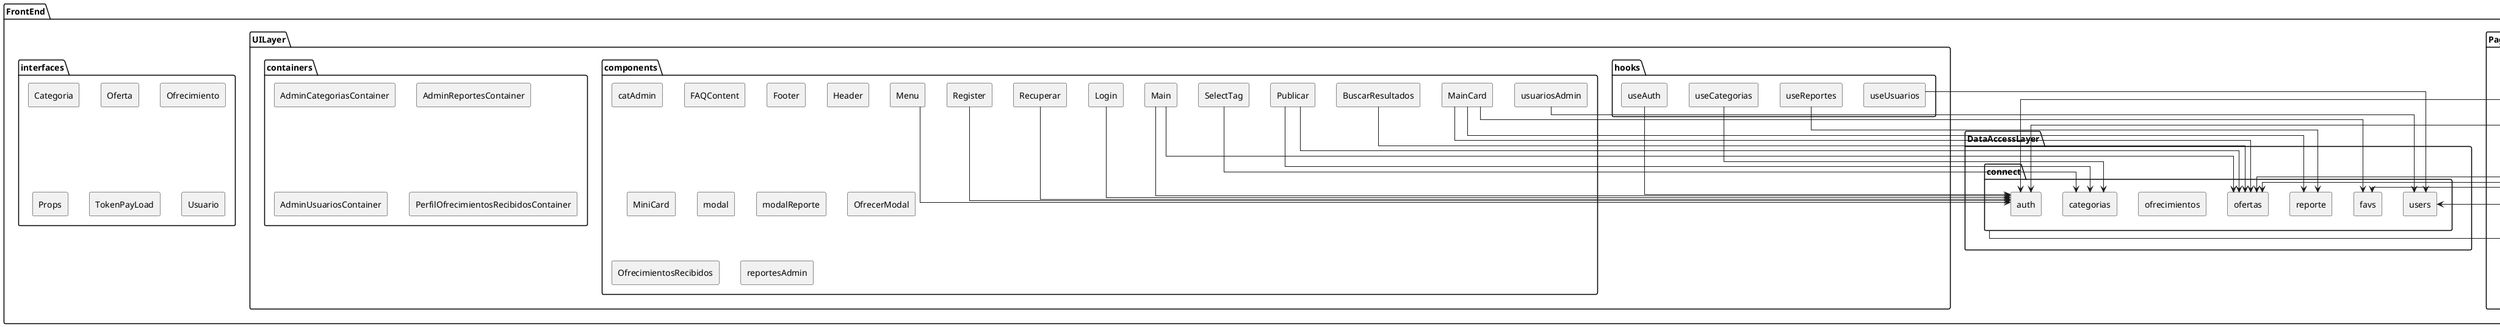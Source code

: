 @startuml diagramaRelaciones

note as N1
  Este diagrama muestra especificamente las relaciones que existen
  entre los componentes de connect, nuestra capa de acceso a datos
end note


top to bottom direction
skinparam componentStyle rectangle
skinparam linetype ortho

package FrontEnd{
    package PagesLayer{
        package app{
            [admin]
            [contacto]
            [faq]
            [login]
            [ofertas]
            [perfil]
            [publicacion]
            [publicar]
            [recuperar]
            [register]
            [main]
        }
    }


    package UILayer {
        package components{
            [BuscarResultados]
            [catAdmin]
            [FAQContent]
            [Footer]
            [Header]
            [Login]
            [Main]
            [MainCard]
            [Menu]
            [MiniCard]
            [modal]
            [modalReporte]
            [OfrecerModal]
            [OfrecimientosRecibidos]
            [Publicar]
            [Recuperar]
            [Register]
            [reportesAdmin]
            [SelectTag]
            [usuariosAdmin]
        }

        package containers{
            [AdminCategoriasContainer]
            [AdminReportesContainer]
            [AdminUsuariosContainer]
            [PerfilOfrecimientosRecibidosContainer]
        }

        package hooks{
            [useAuth]
            [useCategorias]
            [useReportes]
            [useUsuarios]
        }

    }

    package DataAccessLayer{
        package connect{
            [auth]
            [categorias]
            [favs]
            [ofertas] as connectOfertas
            [ofrecimientos]
            [reporte]
            [users]
        }
    }


    package interfaces{
        [Categoria]
        [Oferta]
        [Ofrecimiento]
        [Props]
        [reporte]
        [TokenPayLoad]
        [Usuario]
    }
}

package BackendAPI

' Desglosamos únicamente las conexiones principales

' connect
connect --> BackendAPI
admin --> auth
publicacion --> auth
Main --> auth
useAuth --> auth
Login --> auth
Menu --> auth
Register --> auth
Recuperar --> auth
Publicar --> categorias
SelectTag --> categorias
useCategorias --> categorias
MainCard --> favs
perfil --> favs
perfil --> connectOfertas
Main --> connectOfertas
BuscarResultados --> connectOfertas
MainCard --> connectOfertas
publicacion --> connectOfertas
Publicar --> connectOfertas
MainCard --> reporte
useReportes --> reporte
useUsuarios --> users
perfil --> users
usuariosAdmin --> users


@enduml